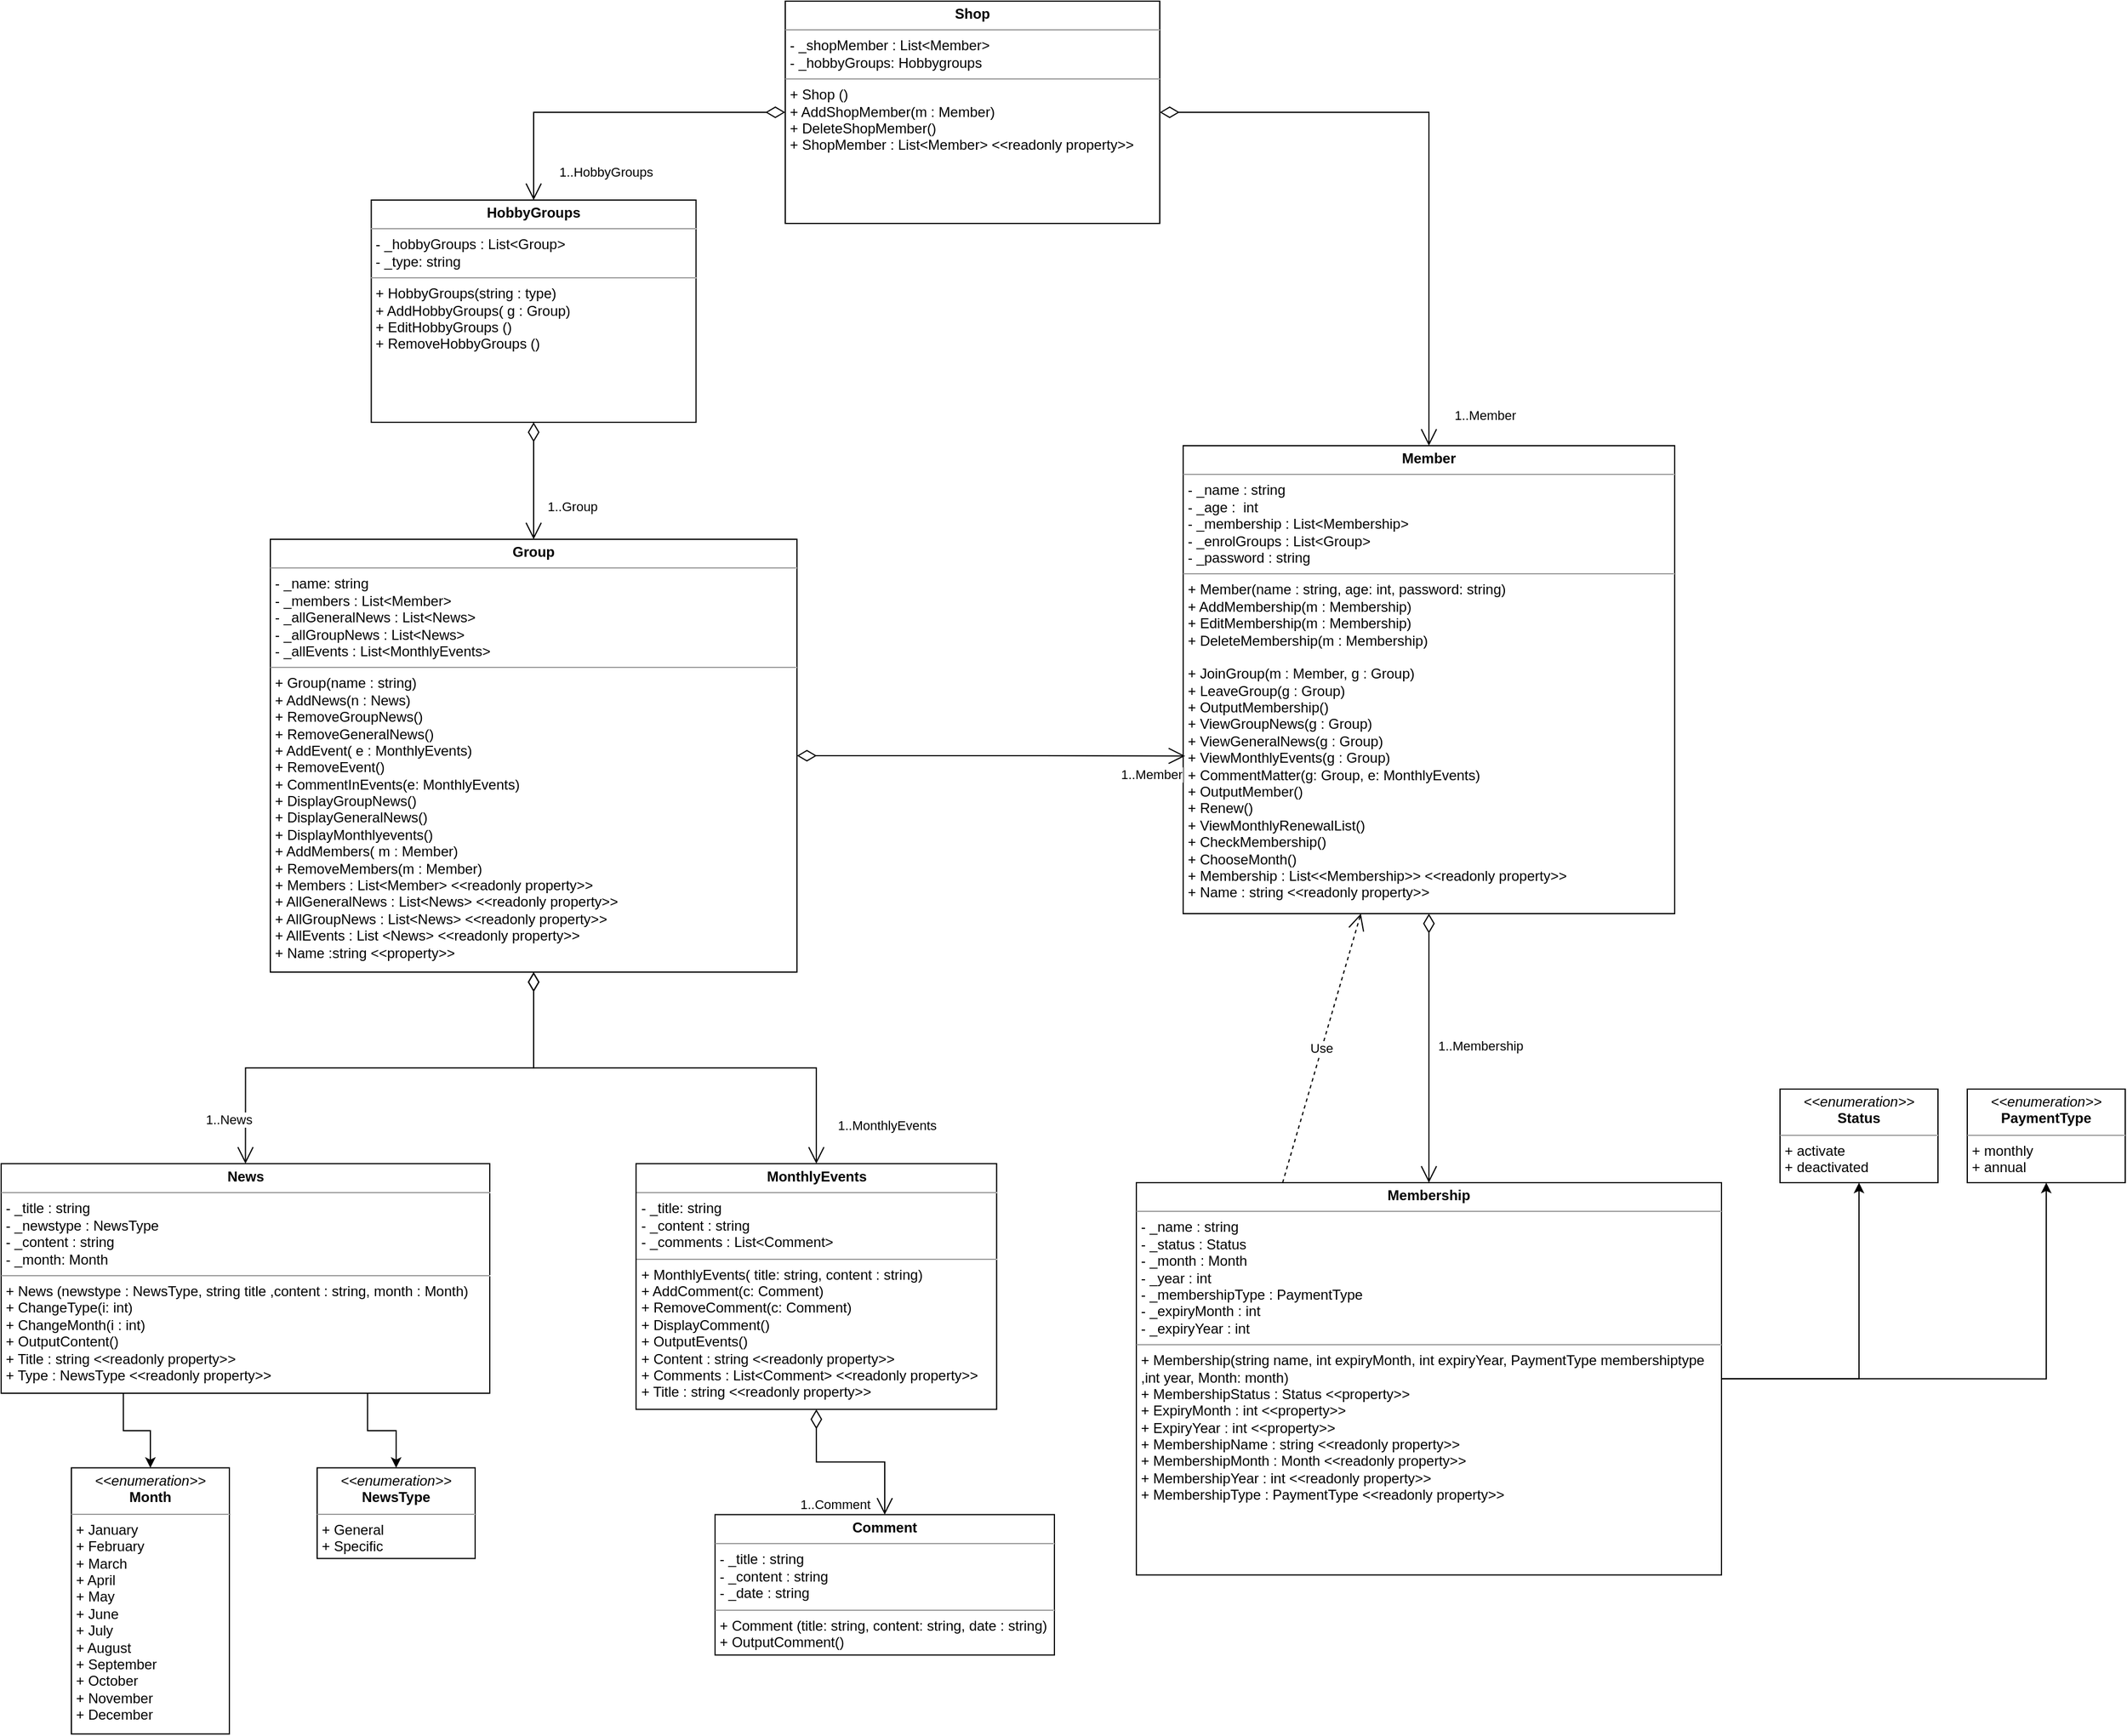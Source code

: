 <mxfile version="15.6.0" type="device"><diagram id="rBWH3AgNxMn95H7yer64" name="Page-1"><mxGraphModel dx="509" dy="537" grid="1" gridSize="10" guides="1" tooltips="1" connect="1" arrows="1" fold="1" page="1" pageScale="1" pageWidth="850" pageHeight="1100" math="0" shadow="0"><root><mxCell id="0"/><mxCell id="1" parent="0"/><mxCell id="1OzfhI8IsxFRPcYdNbpT-2" value="&lt;p style=&quot;margin: 0px ; margin-top: 4px ; text-align: center&quot;&gt;&lt;b&gt;HobbyGroups&lt;/b&gt;&lt;/p&gt;&lt;hr size=&quot;1&quot;&gt;&lt;p style=&quot;margin: 0px ; margin-left: 4px&quot;&gt;&lt;span&gt;- _hobbyGroups : List&amp;lt;Group&amp;gt;&lt;br&gt;&lt;/span&gt;&lt;/p&gt;&lt;p style=&quot;margin: 0px ; margin-left: 4px&quot;&gt;- _type: string&lt;/p&gt;&lt;hr size=&quot;1&quot;&gt;&lt;p style=&quot;margin: 0px ; margin-left: 4px&quot;&gt;+ HobbyGroups(string : type)&lt;/p&gt;&lt;p style=&quot;margin: 0px ; margin-left: 4px&quot;&gt;+ AddHobbyGroups( g : Group)&lt;/p&gt;&lt;p style=&quot;margin: 0px ; margin-left: 4px&quot;&gt;+ EditHobbyGroups ()&lt;/p&gt;&lt;p style=&quot;margin: 0px ; margin-left: 4px&quot;&gt;+ RemoveHobbyGroups ()&lt;/p&gt;&lt;p style=&quot;margin: 0px ; margin-left: 4px&quot;&gt;&lt;br&gt;&lt;/p&gt;" style="verticalAlign=top;align=left;overflow=fill;fontSize=12;fontFamily=Helvetica;html=1;" parent="1" vertex="1"><mxGeometry x="416.25" y="400" width="277.5" height="190" as="geometry"/></mxCell><mxCell id="mRcRAQkIBREpYQwOKql5-21" style="edgeStyle=orthogonalEdgeStyle;rounded=0;orthogonalLoop=1;jettySize=auto;html=1;entryX=0.5;entryY=1;entryDx=0;entryDy=0;" parent="1" source="1OzfhI8IsxFRPcYdNbpT-4" target="1OzfhI8IsxFRPcYdNbpT-43" edge="1"><mxGeometry relative="1" as="geometry"/></mxCell><mxCell id="1OzfhI8IsxFRPcYdNbpT-4" value="&lt;p style=&quot;margin: 0px ; margin-top: 4px ; text-align: center&quot;&gt;&lt;b&gt;Membership&lt;/b&gt;&lt;/p&gt;&lt;hr size=&quot;1&quot;&gt;&lt;p style=&quot;margin: 0px ; margin-left: 4px&quot;&gt;- _name : string&lt;/p&gt;&lt;p style=&quot;margin: 0px ; margin-left: 4px&quot;&gt;- _status : Status&lt;/p&gt;&lt;p style=&quot;margin: 0px ; margin-left: 4px&quot;&gt;- _month : Month&lt;/p&gt;&lt;p style=&quot;margin: 0px ; margin-left: 4px&quot;&gt;- _year : int&lt;/p&gt;&lt;p style=&quot;margin: 0px ; margin-left: 4px&quot;&gt;- _membershipType : PaymentType&lt;/p&gt;&lt;p style=&quot;margin: 0px ; margin-left: 4px&quot;&gt;- _expiryMonth : int&lt;/p&gt;&lt;p style=&quot;margin: 0px ; margin-left: 4px&quot;&gt;- _expiryYear : int&lt;/p&gt;&lt;hr size=&quot;1&quot;&gt;&lt;p style=&quot;margin: 0px ; margin-left: 4px&quot;&gt;&lt;span&gt;+ Membership(string name, int expiryMonth, int expiryYear, PaymentType membershiptype&lt;/span&gt;&lt;/p&gt;&lt;p style=&quot;margin: 0px ; margin-left: 4px&quot;&gt;&lt;span&gt;,int year, Month: month)&lt;/span&gt;&lt;/p&gt;&lt;p style=&quot;margin: 0px ; margin-left: 4px&quot;&gt;+ MembershipStatus : Status &amp;lt;&amp;lt;property&amp;gt;&amp;gt;&lt;/p&gt;&lt;p style=&quot;margin: 0px ; margin-left: 4px&quot;&gt;+ ExpiryMonth : int &amp;lt;&amp;lt;property&amp;gt;&amp;gt;&lt;/p&gt;&lt;p style=&quot;margin: 0px ; margin-left: 4px&quot;&gt;+ ExpiryYear : int &amp;lt;&amp;lt;property&amp;gt;&amp;gt;&lt;/p&gt;&lt;p style=&quot;margin: 0px ; margin-left: 4px&quot;&gt;+ MembershipName : string &amp;lt;&amp;lt;readonly property&amp;gt;&amp;gt;&lt;/p&gt;&lt;p style=&quot;margin: 0px ; margin-left: 4px&quot;&gt;+ MembershipMonth : Month &amp;lt;&amp;lt;readonly property&amp;gt;&amp;gt;&lt;/p&gt;&lt;p style=&quot;margin: 0px ; margin-left: 4px&quot;&gt;+ MembershipYear : int &amp;lt;&amp;lt;readonly property&amp;gt;&amp;gt;&lt;/p&gt;&lt;p style=&quot;margin: 0px ; margin-left: 4px&quot;&gt;+ MembershipType : PaymentType &amp;lt;&amp;lt;readonly property&amp;gt;&amp;gt;&lt;/p&gt;&lt;p style=&quot;margin: 0px ; margin-left: 4px&quot;&gt;&lt;br&gt;&lt;/p&gt;&lt;p style=&quot;margin: 0px ; margin-left: 4px&quot;&gt;&lt;br&gt;&lt;/p&gt;" style="verticalAlign=top;align=left;overflow=fill;fontSize=12;fontFamily=Helvetica;html=1;" parent="1" vertex="1"><mxGeometry x="1070" y="1240" width="500" height="335.31" as="geometry"/></mxCell><mxCell id="1OzfhI8IsxFRPcYdNbpT-5" value="&lt;p style=&quot;margin: 0px ; margin-top: 4px ; text-align: center&quot;&gt;&lt;b&gt;Member&lt;/b&gt;&lt;/p&gt;&lt;hr size=&quot;1&quot;&gt;&lt;p style=&quot;margin: 0px ; margin-left: 4px&quot;&gt;- _name : string&amp;nbsp;&lt;/p&gt;&lt;p style=&quot;margin: 0px ; margin-left: 4px&quot;&gt;- _age :&amp;nbsp; int&lt;/p&gt;&lt;p style=&quot;margin: 0px ; margin-left: 4px&quot;&gt;- _membership : List&amp;lt;Membership&amp;gt;&lt;/p&gt;&lt;p style=&quot;margin: 0px ; margin-left: 4px&quot;&gt;- _enrolGroups : List&amp;lt;Group&amp;gt;&lt;/p&gt;&lt;p style=&quot;margin: 0px ; margin-left: 4px&quot;&gt;- _password : string&lt;/p&gt;&lt;hr size=&quot;1&quot;&gt;&lt;p style=&quot;margin: 0px ; margin-left: 4px&quot;&gt;+ Member(name : string, age: int, password: string)&lt;/p&gt;&lt;p style=&quot;margin: 0px ; margin-left: 4px&quot;&gt;+ AddMembership(m : Membership)&lt;/p&gt;&lt;p style=&quot;margin: 0px ; margin-left: 4px&quot;&gt;+ EditMembership(m : Membership)&lt;/p&gt;&lt;p style=&quot;margin: 0px ; margin-left: 4px&quot;&gt;+ DeleteMembership(m : Membership)&lt;/p&gt;&lt;p style=&quot;margin: 0px ; margin-left: 4px&quot;&gt;&lt;br&gt;&lt;/p&gt;&lt;p style=&quot;margin: 0px ; margin-left: 4px&quot;&gt;+ JoinGroup(m : Member, g : Group)&lt;/p&gt;&lt;p style=&quot;margin: 0px ; margin-left: 4px&quot;&gt;+ LeaveGroup(g : Group)&lt;/p&gt;&lt;p style=&quot;margin: 0px ; margin-left: 4px&quot;&gt;+ OutputMembership()&lt;br&gt;&lt;/p&gt;&lt;p style=&quot;margin: 0px ; margin-left: 4px&quot;&gt;+ ViewGroupNews(g : Group)&lt;br&gt;&lt;/p&gt;&lt;p style=&quot;margin: 0px 0px 0px 4px&quot;&gt;+ ViewGeneralNews(g : Group)&lt;/p&gt;&lt;p style=&quot;margin: 0px 0px 0px 4px&quot;&gt;+ ViewMonthlyEvents(g : Group)&lt;/p&gt;&lt;p style=&quot;margin: 0px 0px 0px 4px&quot;&gt;+ CommentMatter(g: Group, e: MonthlyEvents)&lt;/p&gt;&lt;p style=&quot;margin: 0px 0px 0px 4px&quot;&gt;+ OutputMember()&lt;/p&gt;&lt;p style=&quot;margin: 0px 0px 0px 4px&quot;&gt;+ Renew()&lt;br&gt;&lt;/p&gt;&lt;p style=&quot;margin: 0px 0px 0px 4px&quot;&gt;+ ViewMonthlyRenewalList()&lt;/p&gt;&lt;p style=&quot;margin: 0px 0px 0px 4px&quot;&gt;+ CheckMembership()&lt;/p&gt;&lt;p style=&quot;margin: 0px 0px 0px 4px&quot;&gt;+ ChooseMonth()&lt;/p&gt;&lt;p style=&quot;margin: 0px 0px 0px 4px&quot;&gt;+ Membership : List&amp;lt;&amp;lt;Membership&amp;gt;&amp;gt; &amp;lt;&amp;lt;readonly property&amp;gt;&amp;gt;&lt;/p&gt;&lt;p style=&quot;margin: 0px 0px 0px 4px&quot;&gt;+ Name : string &amp;lt;&amp;lt;readonly property&amp;gt;&amp;gt;&lt;/p&gt;&lt;p style=&quot;margin: 0px 0px 0px 4px&quot;&gt;&lt;br&gt;&lt;/p&gt;" style="verticalAlign=top;align=left;overflow=fill;fontSize=12;fontFamily=Helvetica;html=1;" parent="1" vertex="1"><mxGeometry x="1110" y="610" width="420" height="400" as="geometry"/></mxCell><mxCell id="1OzfhI8IsxFRPcYdNbpT-6" value="&lt;p style=&quot;margin: 0px ; margin-top: 4px ; text-align: center&quot;&gt;&lt;b&gt;Shop&lt;/b&gt;&lt;/p&gt;&lt;hr size=&quot;1&quot;&gt;&lt;p style=&quot;margin: 0px ; margin-left: 4px&quot;&gt;&lt;span&gt;- _shopMember : List&amp;lt;Member&amp;gt;&lt;/span&gt;&lt;br&gt;&lt;/p&gt;&lt;p style=&quot;margin: 0px ; margin-left: 4px&quot;&gt;&lt;span&gt;- _hobbyGroups: Hobbygroups&lt;/span&gt;&lt;/p&gt;&lt;hr size=&quot;1&quot;&gt;&lt;p style=&quot;margin: 0px ; margin-left: 4px&quot;&gt;&lt;span&gt;+ Shop ()&lt;/span&gt;&lt;/p&gt;&lt;p style=&quot;margin: 0px 0px 0px 4px&quot;&gt;+ AddShopMember(m : Member)&lt;/p&gt;&lt;p style=&quot;margin: 0px 0px 0px 4px&quot;&gt;&lt;span&gt;+ DeleteShopMember()&lt;/span&gt;&lt;/p&gt;&lt;p style=&quot;margin: 0px 0px 0px 4px&quot;&gt;+ ShopMember : List&amp;lt;Member&amp;gt; &amp;lt;&amp;lt;readonly property&amp;gt;&amp;gt;&lt;/p&gt;&lt;p style=&quot;margin: 0px 0px 0px 4px&quot;&gt;&lt;br&gt;&lt;/p&gt;&lt;p style=&quot;margin: 0px 0px 0px 4px&quot;&gt;&lt;br&gt;&lt;/p&gt;" style="verticalAlign=top;align=left;overflow=fill;fontSize=12;fontFamily=Helvetica;html=1;" parent="1" vertex="1"><mxGeometry x="770" y="230" width="320" height="190" as="geometry"/></mxCell><mxCell id="1OzfhI8IsxFRPcYdNbpT-8" value="1..Member" style="endArrow=open;html=1;endSize=12;startArrow=diamondThin;startSize=14;startFill=0;edgeStyle=orthogonalEdgeStyle;align=left;verticalAlign=bottom;rounded=0;exitX=1;exitY=0.5;exitDx=0;exitDy=0;" parent="1" source="1OzfhI8IsxFRPcYdNbpT-6" target="1OzfhI8IsxFRPcYdNbpT-5" edge="1"><mxGeometry x="0.928" y="20" relative="1" as="geometry"><mxPoint x="860" y="380" as="sourcePoint"/><mxPoint x="1020" y="380" as="targetPoint"/><mxPoint y="1" as="offset"/></mxGeometry></mxCell><mxCell id="1OzfhI8IsxFRPcYdNbpT-9" value="1..Membership" style="endArrow=open;html=1;endSize=12;startArrow=diamondThin;startSize=14;startFill=0;edgeStyle=orthogonalEdgeStyle;align=left;verticalAlign=bottom;rounded=0;exitX=0.5;exitY=1;exitDx=0;exitDy=0;" parent="1" source="1OzfhI8IsxFRPcYdNbpT-5" target="1OzfhI8IsxFRPcYdNbpT-4" edge="1"><mxGeometry x="0.061" y="6" relative="1" as="geometry"><mxPoint x="1420" y="720" as="sourcePoint"/><mxPoint x="1750" y="610" as="targetPoint"/><mxPoint as="offset"/></mxGeometry></mxCell><mxCell id="1OzfhI8IsxFRPcYdNbpT-12" value="&lt;p style=&quot;margin: 0px ; margin-top: 4px ; text-align: center&quot;&gt;&lt;b&gt;Comment&lt;/b&gt;&lt;/p&gt;&lt;hr size=&quot;1&quot;&gt;&lt;p style=&quot;margin: 0px ; margin-left: 4px&quot;&gt;&lt;span&gt;- _title : string&lt;/span&gt;&lt;br&gt;&lt;/p&gt;&lt;p style=&quot;margin: 0px 0px 0px 4px&quot;&gt;- _content : string&lt;/p&gt;&lt;p style=&quot;margin: 0px 0px 0px 4px&quot;&gt;- _date : string&lt;/p&gt;&lt;hr size=&quot;1&quot;&gt;&lt;p style=&quot;margin: 0px ; margin-left: 4px&quot;&gt;+ Comment (title: string, content: string, date : string)&lt;/p&gt;&lt;p style=&quot;margin: 0px ; margin-left: 4px&quot;&gt;+ OutputComment()&amp;nbsp;&amp;nbsp;&lt;/p&gt;" style="verticalAlign=top;align=left;overflow=fill;fontSize=12;fontFamily=Helvetica;html=1;" parent="1" vertex="1"><mxGeometry x="710.0" y="1523.75" width="290" height="120" as="geometry"/></mxCell><mxCell id="1OzfhI8IsxFRPcYdNbpT-24" value="&lt;p style=&quot;margin: 0px ; margin-top: 4px ; text-align: center&quot;&gt;&lt;b&gt;MonthlyEvents&lt;/b&gt;&lt;/p&gt;&lt;hr size=&quot;1&quot;&gt;&lt;p style=&quot;margin: 0px ; margin-left: 4px&quot;&gt;- _title: string&lt;/p&gt;&lt;p style=&quot;margin: 0px ; margin-left: 4px&quot;&gt;- _content : string&lt;/p&gt;&lt;p style=&quot;margin: 0px ; margin-left: 4px&quot;&gt;- _comments : List&amp;lt;Comment&amp;gt;&lt;/p&gt;&lt;hr size=&quot;1&quot;&gt;&lt;p style=&quot;margin: 0px ; margin-left: 4px&quot;&gt;+ MonthlyEvents( title: string, content : string)&lt;/p&gt;&lt;p style=&quot;margin: 0px 0px 0px 4px&quot;&gt;+ AddComment(c: Comment)&lt;/p&gt;&lt;p style=&quot;margin: 0px 0px 0px 4px&quot;&gt;+ RemoveComment(c: Comment)&lt;/p&gt;&lt;p style=&quot;margin: 0px 0px 0px 4px&quot;&gt;+ DisplayComment()&lt;/p&gt;&lt;p style=&quot;margin: 0px 0px 0px 4px&quot;&gt;+ OutputEvents()&lt;/p&gt;&lt;p style=&quot;margin: 0px ; margin-left: 4px&quot;&gt;+ Content : string &amp;lt;&amp;lt;readonly property&amp;gt;&amp;gt;&lt;/p&gt;&lt;p style=&quot;margin: 0px ; margin-left: 4px&quot;&gt;+ Comments : List&amp;lt;Comment&amp;gt; &amp;lt;&amp;lt;readonly property&amp;gt;&amp;gt;&lt;/p&gt;&lt;p style=&quot;margin: 0px ; margin-left: 4px&quot;&gt;+ Title : string &amp;lt;&amp;lt;readonly property&amp;gt;&amp;gt;&lt;br&gt;&lt;/p&gt;&lt;p style=&quot;margin: 0px 0px 0px 4px&quot;&gt;&lt;br&gt;&lt;/p&gt;&lt;p style=&quot;margin: 0px 0px 0px 4px&quot;&gt;&lt;br&gt;&lt;/p&gt;&lt;p style=&quot;margin: 0px 0px 0px 4px&quot;&gt;&lt;br&gt;&lt;/p&gt;" style="verticalAlign=top;align=left;overflow=fill;fontSize=12;fontFamily=Helvetica;html=1;" parent="1" vertex="1"><mxGeometry x="642.5" y="1223.75" width="308.12" height="210" as="geometry"/></mxCell><mxCell id="1OzfhI8IsxFRPcYdNbpT-38" value="&lt;p style=&quot;margin: 0px ; margin-top: 4px ; text-align: center&quot;&gt;&lt;i&gt;&amp;lt;&amp;lt;enumeration&amp;gt;&amp;gt;&lt;/i&gt;&lt;br&gt;&lt;b&gt;NewsType&lt;/b&gt;&lt;/p&gt;&lt;hr size=&quot;1&quot;&gt;&lt;p style=&quot;margin: 0px ; margin-left: 4px&quot;&gt;+ General&lt;/p&gt;&lt;p style=&quot;margin: 0px ; margin-left: 4px&quot;&gt;+ Specific&lt;/p&gt;" style="verticalAlign=top;align=left;overflow=fill;fontSize=12;fontFamily=Helvetica;html=1;" parent="1" vertex="1"><mxGeometry x="370.0" y="1483.75" width="135" height="77.5" as="geometry"/></mxCell><mxCell id="1OzfhI8IsxFRPcYdNbpT-43" value="&lt;p style=&quot;margin: 0px ; margin-top: 4px ; text-align: center&quot;&gt;&lt;i&gt;&amp;lt;&amp;lt;enumeration&amp;gt;&amp;gt;&lt;/i&gt;&lt;br&gt;&lt;b&gt;Status&lt;/b&gt;&lt;/p&gt;&lt;hr size=&quot;1&quot;&gt;&lt;p style=&quot;margin: 0px ; margin-left: 4px&quot;&gt;+ activate&lt;/p&gt;&lt;p style=&quot;margin: 0px ; margin-left: 4px&quot;&gt;+ deactivated&lt;/p&gt;" style="verticalAlign=top;align=left;overflow=fill;fontSize=12;fontFamily=Helvetica;html=1;" parent="1" vertex="1"><mxGeometry x="1620" y="1160" width="135" height="80" as="geometry"/></mxCell><mxCell id="1OzfhI8IsxFRPcYdNbpT-54" style="edgeStyle=orthogonalEdgeStyle;rounded=0;orthogonalLoop=1;jettySize=auto;html=1;entryX=0.5;entryY=1;entryDx=0;entryDy=0;exitX=1;exitY=0.5;exitDx=0;exitDy=0;" parent="1" source="1OzfhI8IsxFRPcYdNbpT-4" target="1OzfhI8IsxFRPcYdNbpT-53" edge="1"><mxGeometry relative="1" as="geometry"/></mxCell><mxCell id="1OzfhI8IsxFRPcYdNbpT-53" value="&lt;p style=&quot;margin: 0px ; margin-top: 4px ; text-align: center&quot;&gt;&lt;i&gt;&amp;lt;&amp;lt;enumeration&amp;gt;&amp;gt;&lt;/i&gt;&lt;br&gt;&lt;b&gt;PaymentType&lt;/b&gt;&lt;/p&gt;&lt;hr size=&quot;1&quot;&gt;&lt;p style=&quot;margin: 0px ; margin-left: 4px&quot;&gt;+ monthly&lt;/p&gt;&lt;p style=&quot;margin: 0px ; margin-left: 4px&quot;&gt;+ annual&lt;/p&gt;&lt;p style=&quot;margin: 0px ; margin-left: 4px&quot;&gt;&lt;br&gt;&lt;/p&gt;" style="verticalAlign=top;align=left;overflow=fill;fontSize=12;fontFamily=Helvetica;html=1;" parent="1" vertex="1"><mxGeometry x="1780" y="1160" width="135" height="80" as="geometry"/></mxCell><mxCell id="1OzfhI8IsxFRPcYdNbpT-66" style="edgeStyle=orthogonalEdgeStyle;rounded=0;orthogonalLoop=1;jettySize=auto;html=1;exitX=0.75;exitY=1;exitDx=0;exitDy=0;" parent="1" source="1OzfhI8IsxFRPcYdNbpT-25" target="1OzfhI8IsxFRPcYdNbpT-38" edge="1"><mxGeometry relative="1" as="geometry"/></mxCell><mxCell id="mRcRAQkIBREpYQwOKql5-23" style="edgeStyle=orthogonalEdgeStyle;rounded=0;orthogonalLoop=1;jettySize=auto;html=1;exitX=0.25;exitY=1;exitDx=0;exitDy=0;" parent="1" source="1OzfhI8IsxFRPcYdNbpT-25" target="mRcRAQkIBREpYQwOKql5-16" edge="1"><mxGeometry relative="1" as="geometry"/></mxCell><mxCell id="1OzfhI8IsxFRPcYdNbpT-25" value="&lt;p style=&quot;margin: 0px ; margin-top: 4px ; text-align: center&quot;&gt;&lt;b&gt;News&lt;/b&gt;&lt;/p&gt;&lt;hr size=&quot;1&quot;&gt;&lt;p style=&quot;margin: 0px ; margin-left: 4px&quot;&gt;- _title : string&amp;nbsp;&lt;/p&gt;&lt;p style=&quot;margin: 0px ; margin-left: 4px&quot;&gt;- _newstype : NewsType&lt;br&gt;- _content : string&lt;/p&gt;&lt;p style=&quot;margin: 0px ; margin-left: 4px&quot;&gt;- _month: Month&lt;/p&gt;&lt;hr size=&quot;1&quot;&gt;&lt;p style=&quot;margin: 0px ; margin-left: 4px&quot;&gt;+ News (newstype : NewsType, string title ,content : string, month : Month)&lt;/p&gt;&lt;p style=&quot;margin: 0px ; margin-left: 4px&quot;&gt;+ ChangeType(i: int)&lt;/p&gt;&lt;p style=&quot;margin: 0px ; margin-left: 4px&quot;&gt;+ ChangeMonth(i : int)&lt;/p&gt;&lt;p style=&quot;margin: 0px ; margin-left: 4px&quot;&gt;+ OutputContent()&lt;/p&gt;&lt;p style=&quot;margin: 0px ; margin-left: 4px&quot;&gt;+ Title : string &amp;lt;&amp;lt;readonly property&amp;gt;&amp;gt;&lt;/p&gt;&lt;p style=&quot;margin: 0px ; margin-left: 4px&quot;&gt;+ Type : NewsType &amp;lt;&amp;lt;readonly property&amp;gt;&amp;gt;&lt;/p&gt;" style="verticalAlign=top;align=left;overflow=fill;fontSize=12;fontFamily=Helvetica;html=1;" parent="1" vertex="1"><mxGeometry x="100" y="1223.75" width="417.5" height="196.25" as="geometry"/></mxCell><mxCell id="1OzfhI8IsxFRPcYdNbpT-69" value="1..MonthlyEvents" style="endArrow=open;html=1;endSize=12;startArrow=diamondThin;startSize=14;startFill=0;edgeStyle=orthogonalEdgeStyle;align=left;verticalAlign=bottom;rounded=0;exitX=0.5;exitY=1;exitDx=0;exitDy=0;" parent="1" source="mRcRAQkIBREpYQwOKql5-8" target="1OzfhI8IsxFRPcYdNbpT-24" edge="1"><mxGeometry x="0.883" y="16" relative="1" as="geometry"><mxPoint x="630" y="880" as="sourcePoint"/><mxPoint x="630" y="920" as="targetPoint"/><mxPoint as="offset"/></mxGeometry></mxCell><mxCell id="1OzfhI8IsxFRPcYdNbpT-72" value="1..Comment" style="endArrow=open;html=1;endSize=12;startArrow=diamondThin;startSize=14;startFill=0;edgeStyle=orthogonalEdgeStyle;align=left;verticalAlign=bottom;rounded=0;entryX=0.5;entryY=0;entryDx=0;entryDy=0;exitX=0.5;exitY=1;exitDx=0;exitDy=0;" parent="1" source="1OzfhI8IsxFRPcYdNbpT-24" target="1OzfhI8IsxFRPcYdNbpT-12" edge="1"><mxGeometry x="1" y="-74" relative="1" as="geometry"><mxPoint x="617.74" y="1270" as="sourcePoint"/><mxPoint x="593.74" y="1350" as="targetPoint"/><mxPoint as="offset"/></mxGeometry></mxCell><mxCell id="mRcRAQkIBREpYQwOKql5-5" value="1..News" style="endArrow=open;html=1;endSize=12;startArrow=diamondThin;startSize=14;startFill=0;edgeStyle=orthogonalEdgeStyle;align=left;verticalAlign=bottom;rounded=0;exitX=0.5;exitY=1;exitDx=0;exitDy=0;entryX=0.5;entryY=0;entryDx=0;entryDy=0;" parent="1" source="mRcRAQkIBREpYQwOKql5-8" target="1OzfhI8IsxFRPcYdNbpT-25" edge="1"><mxGeometry x="0.861" y="-36" relative="1" as="geometry"><mxPoint x="1227.65" y="1080.0" as="sourcePoint"/><mxPoint x="1043.9" y="1230.0" as="targetPoint"/><mxPoint as="offset"/></mxGeometry></mxCell><mxCell id="mRcRAQkIBREpYQwOKql5-8" value="&lt;p style=&quot;margin: 0px ; margin-top: 4px ; text-align: center&quot;&gt;&lt;b&gt;Group&lt;/b&gt;&lt;/p&gt;&lt;hr size=&quot;1&quot;&gt;&lt;p style=&quot;margin: 0px ; margin-left: 4px&quot;&gt;- _name: string&lt;/p&gt;&lt;p style=&quot;margin: 0px ; margin-left: 4px&quot;&gt;- _members : List&amp;lt;Member&amp;gt;&lt;/p&gt;&lt;p style=&quot;margin: 0px ; margin-left: 4px&quot;&gt;- _allGeneralNews : List&amp;lt;News&amp;gt;&lt;/p&gt;&lt;p style=&quot;margin: 0px ; margin-left: 4px&quot;&gt;- _allGroupNews : List&amp;lt;News&amp;gt;&amp;nbsp;&lt;/p&gt;&lt;p style=&quot;margin: 0px ; margin-left: 4px&quot;&gt;- _allEvents : List&amp;lt;MonthlyEvents&amp;gt;&lt;/p&gt;&lt;hr size=&quot;1&quot;&gt;&lt;p style=&quot;margin: 0px ; margin-left: 4px&quot;&gt;+ Group(name : string)&lt;/p&gt;&lt;p style=&quot;margin: 0px ; margin-left: 4px&quot;&gt;+ AddNews(n : News)&lt;/p&gt;&lt;p style=&quot;margin: 0px ; margin-left: 4px&quot;&gt;+ RemoveGroupNews()&lt;/p&gt;&lt;p style=&quot;margin: 0px ; margin-left: 4px&quot;&gt;+ RemoveGeneralNews()&lt;/p&gt;&lt;p style=&quot;margin: 0px ; margin-left: 4px&quot;&gt;+ AddEvent( e : MonthlyEvents)&lt;/p&gt;&lt;p style=&quot;margin: 0px ; margin-left: 4px&quot;&gt;+ RemoveEvent()&lt;/p&gt;&lt;p style=&quot;margin: 0px ; margin-left: 4px&quot;&gt;+ CommentInEvents(e: MonthlyEvents)&lt;/p&gt;&lt;p style=&quot;margin: 0px ; margin-left: 4px&quot;&gt;+ DisplayGroupNews()&lt;/p&gt;&lt;p style=&quot;margin: 0px 0px 0px 4px&quot;&gt;+ DisplayGeneralNews()&lt;/p&gt;&lt;p style=&quot;margin: 0px ; margin-left: 4px&quot;&gt;+ DisplayMonthlyevents()&lt;/p&gt;&lt;p style=&quot;margin: 0px ; margin-left: 4px&quot;&gt;+ AddMembers( m : Member)&lt;/p&gt;&lt;p style=&quot;margin: 0px ; margin-left: 4px&quot;&gt;+ RemoveMembers(m : Member)&lt;/p&gt;&lt;p style=&quot;margin: 0px ; margin-left: 4px&quot;&gt;+ Members : List&amp;lt;Member&amp;gt; &amp;lt;&amp;lt;readonly property&amp;gt;&amp;gt;&lt;/p&gt;&lt;p style=&quot;margin: 0px ; margin-left: 4px&quot;&gt;+ AllGeneralNews : List&amp;lt;News&amp;gt; &amp;lt;&amp;lt;readonly property&amp;gt;&amp;gt;&lt;/p&gt;&lt;p style=&quot;margin: 0px ; margin-left: 4px&quot;&gt;+ AllGroupNews : List&amp;lt;News&amp;gt; &amp;lt;&amp;lt;readonly property&amp;gt;&amp;gt;&amp;nbsp;&lt;/p&gt;&lt;p style=&quot;margin: 0px ; margin-left: 4px&quot;&gt;+ AllEvents : List &amp;lt;News&amp;gt; &amp;lt;&amp;lt;readonly property&amp;gt;&amp;gt;&lt;/p&gt;&lt;p style=&quot;margin: 0px ; margin-left: 4px&quot;&gt;+ Name :string &amp;lt;&amp;lt;property&amp;gt;&amp;gt;&lt;/p&gt;" style="verticalAlign=top;align=left;overflow=fill;fontSize=12;fontFamily=Helvetica;html=1;" parent="1" vertex="1"><mxGeometry x="330" y="690" width="450" height="370" as="geometry"/></mxCell><mxCell id="mRcRAQkIBREpYQwOKql5-14" value="1..Group" style="endArrow=open;html=1;endSize=12;startArrow=diamondThin;startSize=14;startFill=0;edgeStyle=orthogonalEdgeStyle;align=left;verticalAlign=bottom;rounded=0;exitX=0.5;exitY=1;exitDx=0;exitDy=0;" parent="1" source="1OzfhI8IsxFRPcYdNbpT-2" target="mRcRAQkIBREpYQwOKql5-8" edge="1"><mxGeometry x="0.636" y="10" relative="1" as="geometry"><mxPoint x="650" y="840" as="sourcePoint"/><mxPoint x="810" y="840" as="targetPoint"/><mxPoint y="-1" as="offset"/></mxGeometry></mxCell><mxCell id="mRcRAQkIBREpYQwOKql5-15" value="1..HobbyGroups" style="endArrow=open;html=1;endSize=12;startArrow=diamondThin;startSize=14;startFill=0;edgeStyle=orthogonalEdgeStyle;align=left;verticalAlign=bottom;rounded=0;entryX=0.5;entryY=0;entryDx=0;entryDy=0;exitX=0;exitY=0.5;exitDx=0;exitDy=0;" parent="1" source="1OzfhI8IsxFRPcYdNbpT-6" target="1OzfhI8IsxFRPcYdNbpT-2" edge="1"><mxGeometry x="0.894" y="20" relative="1" as="geometry"><mxPoint x="630.0" y="490.63" as="sourcePoint"/><mxPoint x="630.0" y="600.63" as="targetPoint"/><mxPoint as="offset"/></mxGeometry></mxCell><mxCell id="mRcRAQkIBREpYQwOKql5-16" value="&lt;p style=&quot;margin: 0px ; margin-top: 4px ; text-align: center&quot;&gt;&lt;i&gt;&amp;lt;&amp;lt;enumeration&amp;gt;&amp;gt;&lt;/i&gt;&lt;br&gt;&lt;b&gt;Month&lt;/b&gt;&lt;/p&gt;&lt;hr size=&quot;1&quot;&gt;&lt;p style=&quot;margin: 0px ; margin-left: 4px&quot;&gt;+ January&lt;/p&gt;&lt;p style=&quot;margin: 0px ; margin-left: 4px&quot;&gt;+ February&lt;/p&gt;&lt;p style=&quot;margin: 0px ; margin-left: 4px&quot;&gt;+ March&lt;/p&gt;&lt;p style=&quot;margin: 0px ; margin-left: 4px&quot;&gt;+ April&lt;/p&gt;&lt;p style=&quot;margin: 0px ; margin-left: 4px&quot;&gt;+ May&lt;/p&gt;&lt;p style=&quot;margin: 0px ; margin-left: 4px&quot;&gt;+ June&lt;/p&gt;&lt;p style=&quot;margin: 0px ; margin-left: 4px&quot;&gt;+ July&lt;/p&gt;&lt;p style=&quot;margin: 0px ; margin-left: 4px&quot;&gt;+ August&lt;/p&gt;&lt;p style=&quot;margin: 0px ; margin-left: 4px&quot;&gt;+ September&lt;/p&gt;&lt;p style=&quot;margin: 0px ; margin-left: 4px&quot;&gt;+ October&lt;/p&gt;&lt;p style=&quot;margin: 0px ; margin-left: 4px&quot;&gt;+ November&lt;/p&gt;&lt;p style=&quot;margin: 0px ; margin-left: 4px&quot;&gt;+ December&lt;/p&gt;" style="verticalAlign=top;align=left;overflow=fill;fontSize=12;fontFamily=Helvetica;html=1;" parent="1" vertex="1"><mxGeometry x="160" y="1483.75" width="135" height="227.5" as="geometry"/></mxCell><mxCell id="mRcRAQkIBREpYQwOKql5-20" value="1..Member" style="endArrow=open;html=1;endSize=12;startArrow=diamondThin;startSize=14;startFill=0;edgeStyle=orthogonalEdgeStyle;align=left;verticalAlign=bottom;rounded=0;exitX=1;exitY=0.5;exitDx=0;exitDy=0;entryX=0.004;entryY=0.663;entryDx=0;entryDy=0;entryPerimeter=0;" parent="1" source="mRcRAQkIBREpYQwOKql5-8" target="1OzfhI8IsxFRPcYdNbpT-5" edge="1"><mxGeometry x="0.659" y="-25" relative="1" as="geometry"><mxPoint x="650" y="780" as="sourcePoint"/><mxPoint x="810" y="780" as="targetPoint"/><mxPoint as="offset"/></mxGeometry></mxCell><mxCell id="rCBhklVfoWHTMLjvhZu9-1" value="Use" style="endArrow=open;endSize=12;dashed=1;html=1;rounded=0;exitX=0.25;exitY=0;exitDx=0;exitDy=0;" parent="1" source="1OzfhI8IsxFRPcYdNbpT-4" target="1OzfhI8IsxFRPcYdNbpT-5" edge="1"><mxGeometry width="160" relative="1" as="geometry"><mxPoint x="1620" y="920.0" as="sourcePoint"/><mxPoint x="1410" y="1276.25" as="targetPoint"/></mxGeometry></mxCell></root></mxGraphModel></diagram></mxfile>